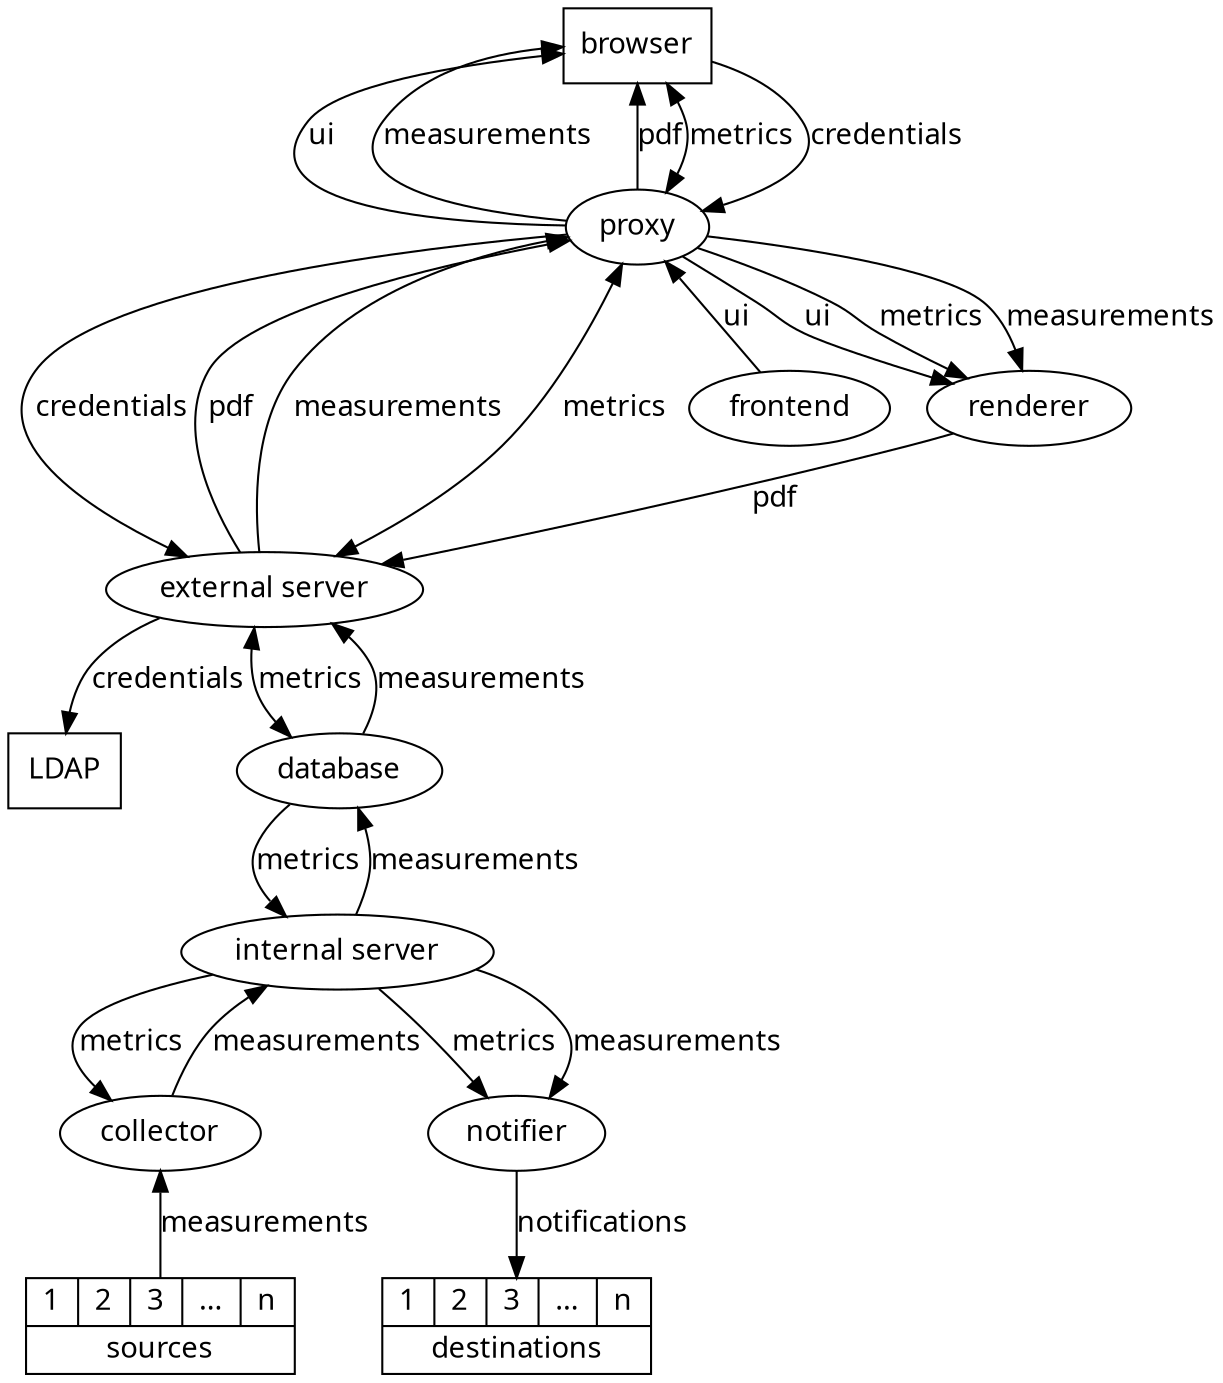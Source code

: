 digraph {
  graph [bcolor=transparant, fontname="SFMono-Regular"]
  node [fontname="SFMono-Regular"]
  edge [fontname="SFMono-Regular"]
  browser [shape=rectangle]
  ldap [shape=rectangle, label="LDAP"]
  external_server [label="external server"]
  internal_server [label="internal server"]
  browser -> proxy [label=ui, dir="back"]
  browser -> proxy [label=measurements, dir="back"]
  browser -> proxy [label=pdf, dir="back"]
  browser -> proxy [label=metrics, dir="both"]
  proxy -> frontend [label=ui, dir="back"]
  proxy -> external_server [label=measurements, dir="back"]
  proxy -> external_server [label=metrics, dir="both"]
  internal_server -> database [label=measurements]
  database -> internal_server [label=metrics]
  database -> external_server [label=measurements]
  external_server -> database [label=metrics, dir="both"]
  collector -> internal_server [label=measurements]
  internal_server -> collector [label=metrics]
  collector -> source [label=measurements, dir="back"]
  internal_server -> notifier [label=metrics]
  internal_server -> notifier [label=measurements]
  notifier -> destination [label=notifications]
  proxy -> renderer [label=ui]
  proxy -> renderer [label=metrics]
  proxy -> renderer [label=measurements]
  renderer -> external_server [label=pdf]
  external_server -> proxy [label=pdf]
  browser -> proxy [label=credentials]
  proxy -> external_server [label=credentials]
  external_server -> ldap [label=credentials]
  source [label="{{1|2|3|...|n}|sources}" shape=record]
  destination [label="{{1|2|3|...|n}|destinations}" shape=record]
}

